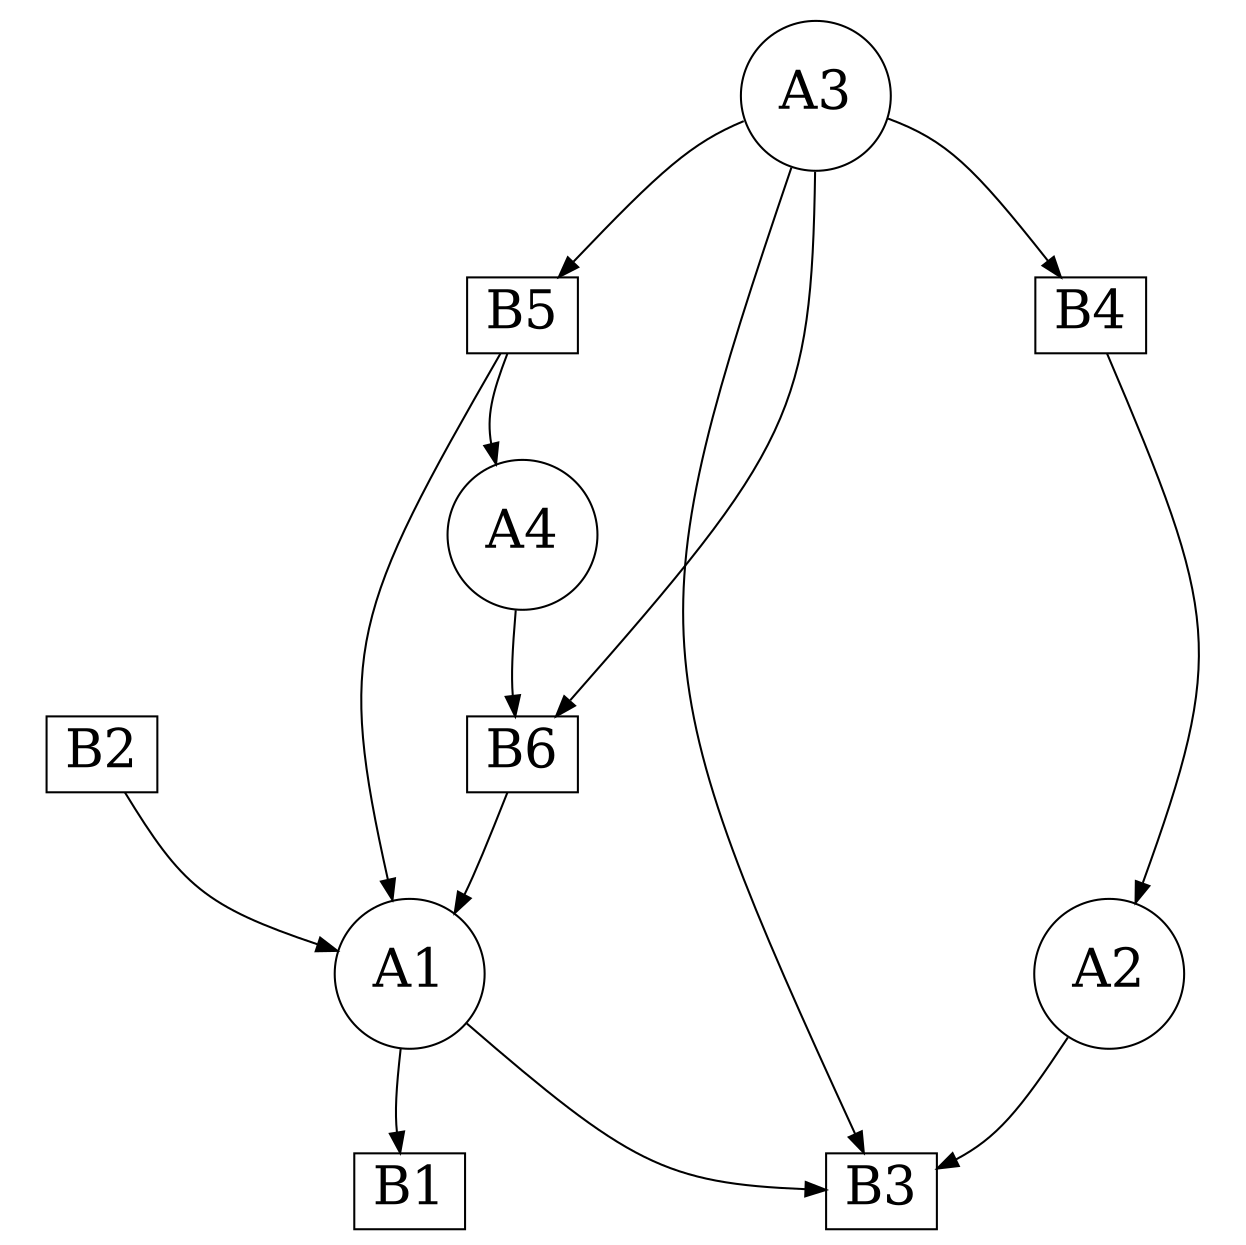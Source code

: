 strict digraph G {
remincross="true";
ratio="fill";
splines="curved";
overlap="true";
size="8.3,8.3";
A3 [shape="circle", fontsize=26, bipartite=0, pos="160.0,40.0!"];
A2 [shape="circle", fontsize=26, bipartite=0, pos="160.0,100.0!"];
A1 [shape="circle", fontsize=26, bipartite=0, pos="88.0,100.0!"];
A4 [shape="circle", fontsize=26, bipartite=0, pos="88.0,60.0!"];
B6 [shape="box", fontsize=26, bipartite=1, pos="60.0,40.0!"];
B5 [shape="box", fontsize=26, bipartite=1, pos="112.0,76.0!"];
B4 [shape="box", fontsize=26, bipartite=1, pos="160.0,80.0!"];
B3 [shape="box", fontsize=26, bipartite=1, pos="120.0,100.0!"];
B2 [shape="box", fontsize=26, bipartite=1, pos="60.0,100.0!"];
B1 [shape="box", fontsize=26, bipartite=1, pos="88.0,120.0!"];
B6 -> A3;
B4 -> A2;
A2 -> B3;
B6 -> A1;
B3 -> A3;
A1 -> B5;
B5 -> A4;
A3 -> B4;
B2 -> A1;
A1 -> B3;
A4 -> B6;
A1 -> B1;
A3 -> B5;
}
